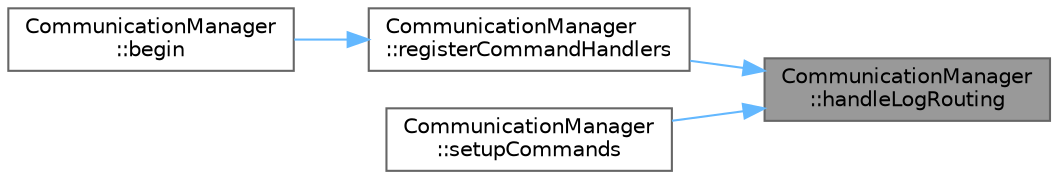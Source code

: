 digraph "CommunicationManager::handleLogRouting"
{
 // LATEX_PDF_SIZE
  bgcolor="transparent";
  edge [fontname=Helvetica,fontsize=10,labelfontname=Helvetica,labelfontsize=10];
  node [fontname=Helvetica,fontsize=10,shape=box,height=0.2,width=0.4];
  rankdir="RL";
  Node1 [id="Node000001",label="CommunicationManager\l::handleLogRouting",height=0.2,width=0.4,color="gray40", fillcolor="grey60", style="filled", fontcolor="black",tooltip=" "];
  Node1 -> Node2 [id="edge1_Node000001_Node000002",dir="back",color="steelblue1",style="solid",tooltip=" "];
  Node2 [id="Node000002",label="CommunicationManager\l::registerCommandHandlers",height=0.2,width=0.4,color="grey40", fillcolor="white", style="filled",URL="$class_communication_manager.html#a53fc653207de26539054ecf3ee15783f",tooltip="Register all commands with their handlers."];
  Node2 -> Node3 [id="edge2_Node000002_Node000003",dir="back",color="steelblue1",style="solid",tooltip=" "];
  Node3 [id="Node000003",label="CommunicationManager\l::begin",height=0.2,width=0.4,color="grey40", fillcolor="white", style="filled",URL="$class_communication_manager.html#af1cfd2e3cf49258ebb493f6369fad06f",tooltip="Initialize the communication system."];
  Node1 -> Node4 [id="edge3_Node000001_Node000004",dir="back",color="steelblue1",style="solid",tooltip=" "];
  Node4 [id="Node000004",label="CommunicationManager\l::setupCommands",height=0.2,width=0.4,color="grey40", fillcolor="white", style="filled",URL="$class_communication_manager.html#a5d0e3daa257d372cea146b1eb1f228c0",tooltip="Register all SCPI commands with the parser."];
}
